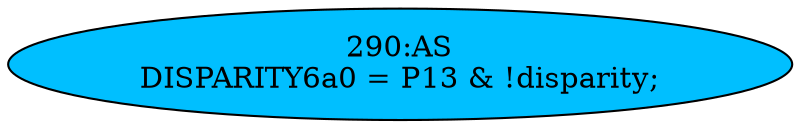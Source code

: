 strict digraph "" {
	node [label="\N"];
	"290:AS"	 [ast="<pyverilog.vparser.ast.Assign object at 0x7f14ceede4d0>",
		def_var="['DISPARITY6a0']",
		fillcolor=deepskyblue,
		label="290:AS
DISPARITY6a0 = P13 & !disparity;",
		statements="[]",
		style=filled,
		typ=Assign,
		use_var="['P13', 'disparity']"];
}
